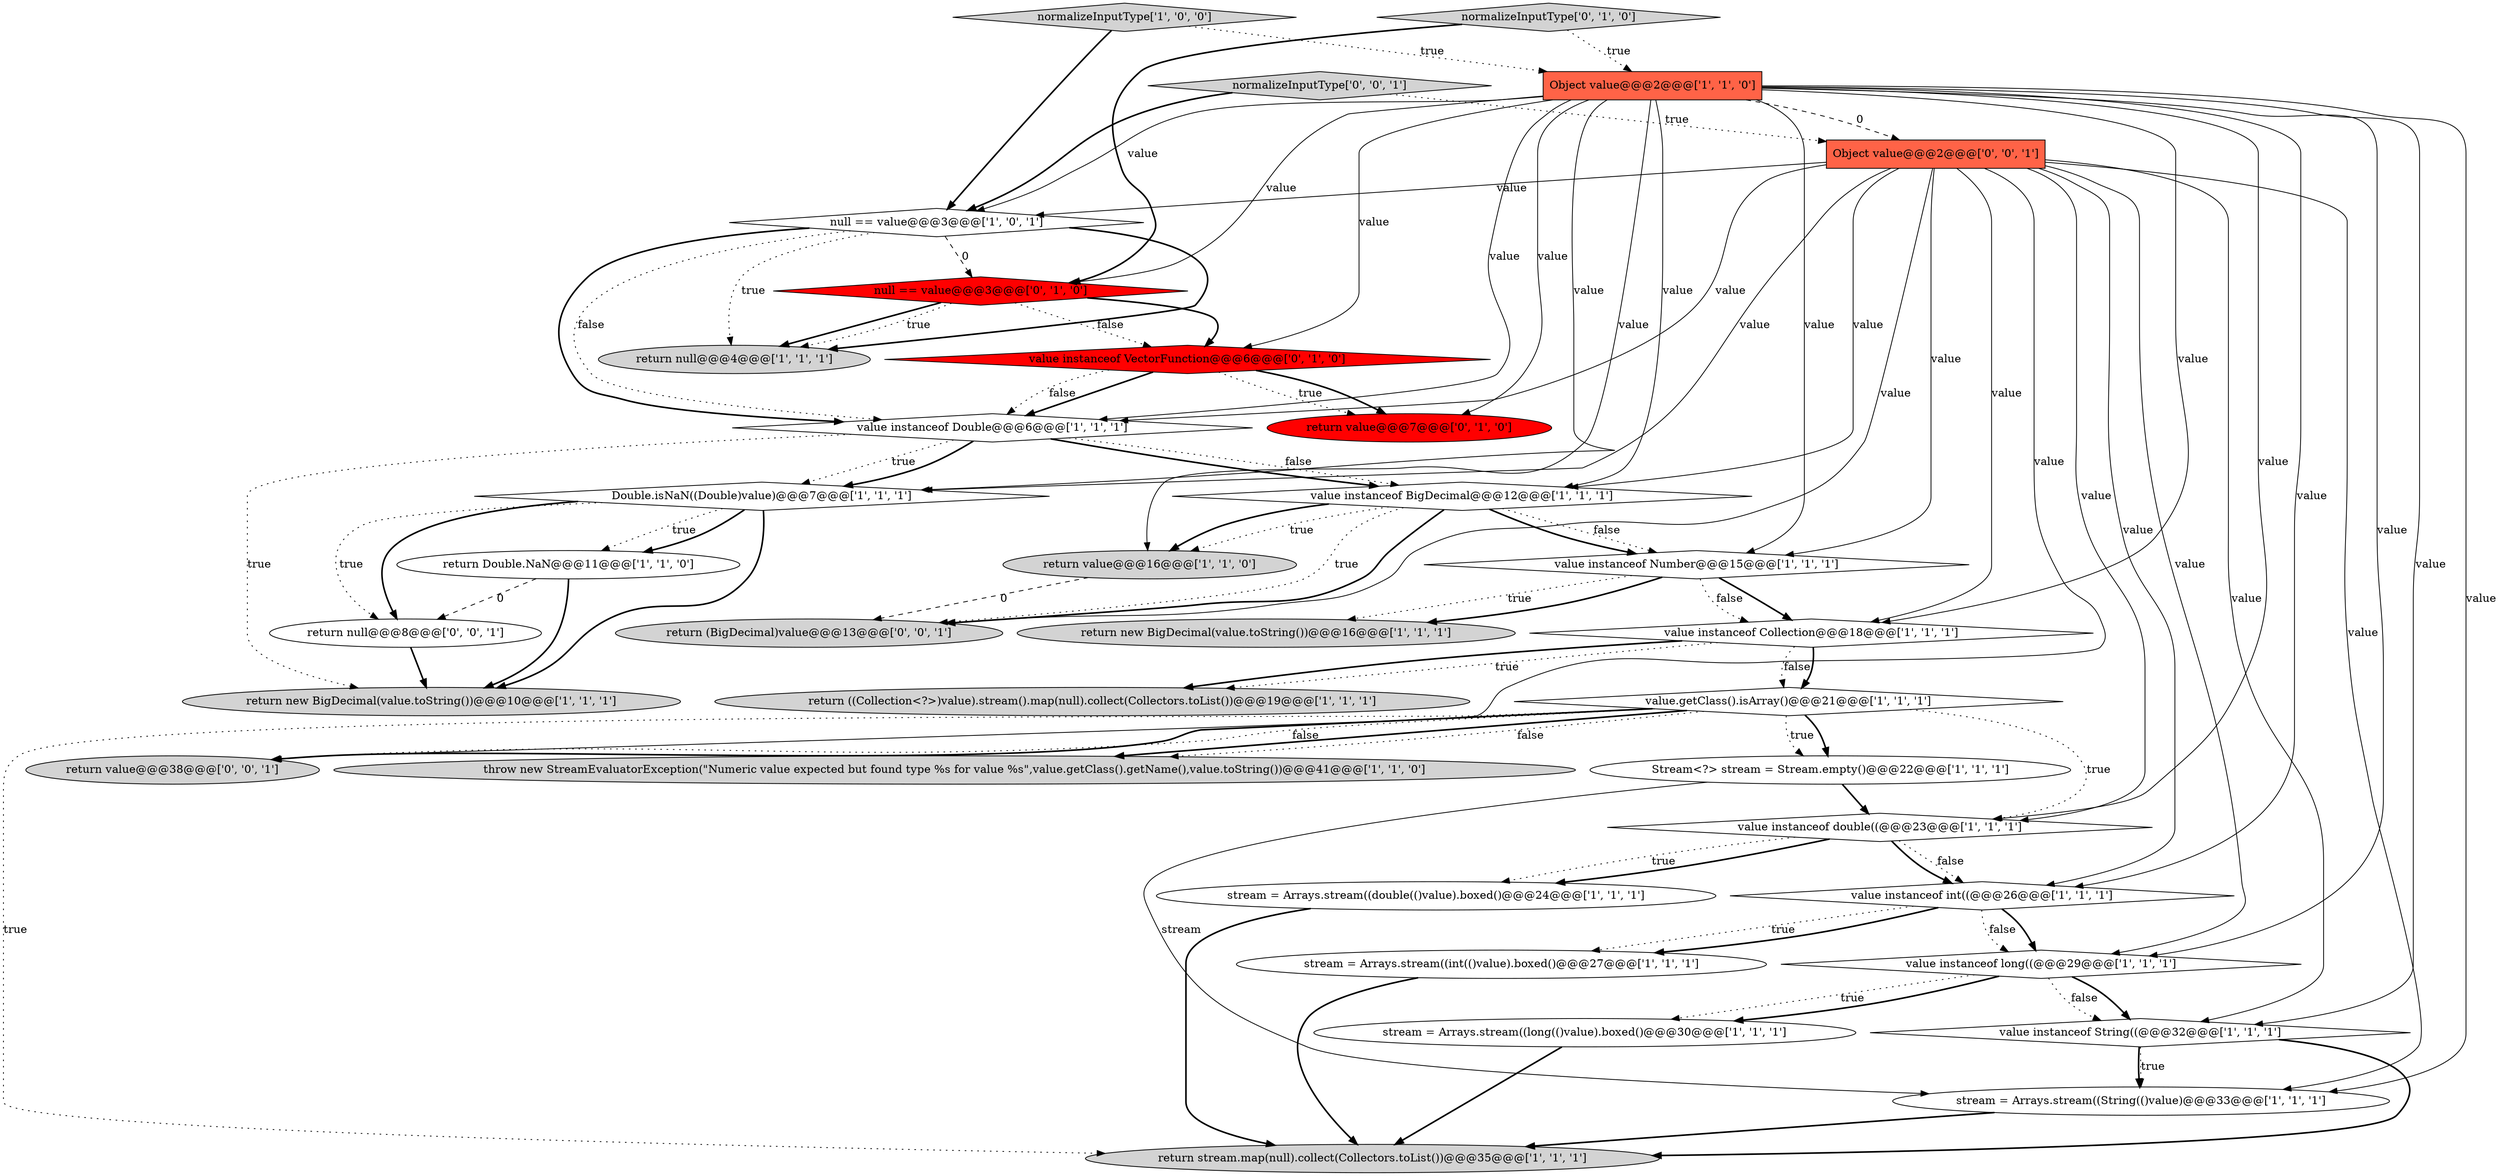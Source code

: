 digraph {
11 [style = filled, label = "value instanceof String((@@@32@@@['1', '1', '1']", fillcolor = white, shape = diamond image = "AAA0AAABBB1BBB"];
8 [style = filled, label = "Stream<?> stream = Stream.empty()@@@22@@@['1', '1', '1']", fillcolor = white, shape = ellipse image = "AAA0AAABBB1BBB"];
27 [style = filled, label = "null == value@@@3@@@['0', '1', '0']", fillcolor = red, shape = diamond image = "AAA1AAABBB2BBB"];
14 [style = filled, label = "stream = Arrays.stream((long(()value).boxed()@@@30@@@['1', '1', '1']", fillcolor = white, shape = ellipse image = "AAA0AAABBB1BBB"];
23 [style = filled, label = "value instanceof Collection@@@18@@@['1', '1', '1']", fillcolor = white, shape = diamond image = "AAA0AAABBB1BBB"];
1 [style = filled, label = "value instanceof int((@@@26@@@['1', '1', '1']", fillcolor = white, shape = diamond image = "AAA0AAABBB1BBB"];
5 [style = filled, label = "return Double.NaN@@@11@@@['1', '1', '0']", fillcolor = white, shape = ellipse image = "AAA0AAABBB1BBB"];
15 [style = filled, label = "value instanceof long((@@@29@@@['1', '1', '1']", fillcolor = white, shape = diamond image = "AAA0AAABBB1BBB"];
0 [style = filled, label = "value instanceof Double@@@6@@@['1', '1', '1']", fillcolor = white, shape = diamond image = "AAA0AAABBB1BBB"];
20 [style = filled, label = "return value@@@16@@@['1', '1', '0']", fillcolor = lightgray, shape = ellipse image = "AAA0AAABBB1BBB"];
17 [style = filled, label = "value instanceof BigDecimal@@@12@@@['1', '1', '1']", fillcolor = white, shape = diamond image = "AAA0AAABBB1BBB"];
28 [style = filled, label = "normalizeInputType['0', '1', '0']", fillcolor = lightgray, shape = diamond image = "AAA0AAABBB2BBB"];
31 [style = filled, label = "return value@@@38@@@['0', '0', '1']", fillcolor = lightgray, shape = ellipse image = "AAA0AAABBB3BBB"];
3 [style = filled, label = "stream = Arrays.stream((double(()value).boxed()@@@24@@@['1', '1', '1']", fillcolor = white, shape = ellipse image = "AAA0AAABBB1BBB"];
34 [style = filled, label = "return (BigDecimal)value@@@13@@@['0', '0', '1']", fillcolor = lightgray, shape = ellipse image = "AAA0AAABBB3BBB"];
19 [style = filled, label = "normalizeInputType['1', '0', '0']", fillcolor = lightgray, shape = diamond image = "AAA0AAABBB1BBB"];
25 [style = filled, label = "stream = Arrays.stream((String(()value)@@@33@@@['1', '1', '1']", fillcolor = white, shape = ellipse image = "AAA0AAABBB1BBB"];
21 [style = filled, label = "return new BigDecimal(value.toString())@@@10@@@['1', '1', '1']", fillcolor = lightgray, shape = ellipse image = "AAA0AAABBB1BBB"];
4 [style = filled, label = "Double.isNaN((Double)value)@@@7@@@['1', '1', '1']", fillcolor = white, shape = diamond image = "AAA0AAABBB1BBB"];
32 [style = filled, label = "normalizeInputType['0', '0', '1']", fillcolor = lightgray, shape = diamond image = "AAA0AAABBB3BBB"];
12 [style = filled, label = "return new BigDecimal(value.toString())@@@16@@@['1', '1', '1']", fillcolor = lightgray, shape = ellipse image = "AAA0AAABBB1BBB"];
33 [style = filled, label = "return null@@@8@@@['0', '0', '1']", fillcolor = white, shape = ellipse image = "AAA0AAABBB3BBB"];
30 [style = filled, label = "Object value@@@2@@@['0', '0', '1']", fillcolor = tomato, shape = box image = "AAA0AAABBB3BBB"];
7 [style = filled, label = "value.getClass().isArray()@@@21@@@['1', '1', '1']", fillcolor = white, shape = diamond image = "AAA0AAABBB1BBB"];
13 [style = filled, label = "return stream.map(null).collect(Collectors.toList())@@@35@@@['1', '1', '1']", fillcolor = lightgray, shape = ellipse image = "AAA0AAABBB1BBB"];
26 [style = filled, label = "value instanceof VectorFunction@@@6@@@['0', '1', '0']", fillcolor = red, shape = diamond image = "AAA1AAABBB2BBB"];
16 [style = filled, label = "throw new StreamEvaluatorException(\"Numeric value expected but found type %s for value %s\",value.getClass().getName(),value.toString())@@@41@@@['1', '1', '0']", fillcolor = lightgray, shape = ellipse image = "AAA0AAABBB1BBB"];
18 [style = filled, label = "value instanceof Number@@@15@@@['1', '1', '1']", fillcolor = white, shape = diamond image = "AAA0AAABBB1BBB"];
6 [style = filled, label = "return null@@@4@@@['1', '1', '1']", fillcolor = lightgray, shape = ellipse image = "AAA0AAABBB1BBB"];
29 [style = filled, label = "return value@@@7@@@['0', '1', '0']", fillcolor = red, shape = ellipse image = "AAA1AAABBB2BBB"];
2 [style = filled, label = "Object value@@@2@@@['1', '1', '0']", fillcolor = tomato, shape = box image = "AAA0AAABBB1BBB"];
22 [style = filled, label = "value instanceof double((@@@23@@@['1', '1', '1']", fillcolor = white, shape = diamond image = "AAA0AAABBB1BBB"];
10 [style = filled, label = "null == value@@@3@@@['1', '0', '1']", fillcolor = white, shape = diamond image = "AAA0AAABBB1BBB"];
24 [style = filled, label = "stream = Arrays.stream((int(()value).boxed()@@@27@@@['1', '1', '1']", fillcolor = white, shape = ellipse image = "AAA0AAABBB1BBB"];
9 [style = filled, label = "return ((Collection<?>)value).stream().map(null).collect(Collectors.toList())@@@19@@@['1', '1', '1']", fillcolor = lightgray, shape = ellipse image = "AAA0AAABBB1BBB"];
23->7 [style = dotted, label="false"];
30->22 [style = solid, label="value"];
30->25 [style = solid, label="value"];
2->27 [style = solid, label="value"];
7->31 [style = bold, label=""];
10->27 [style = dashed, label="0"];
7->8 [style = bold, label=""];
2->22 [style = solid, label="value"];
4->33 [style = dotted, label="true"];
2->1 [style = solid, label="value"];
0->21 [style = dotted, label="true"];
15->11 [style = bold, label=""];
10->0 [style = dotted, label="false"];
7->16 [style = bold, label=""];
32->30 [style = dotted, label="true"];
11->13 [style = bold, label=""];
30->34 [style = solid, label="value"];
17->34 [style = dotted, label="true"];
30->31 [style = solid, label="value"];
11->25 [style = bold, label=""];
2->17 [style = solid, label="value"];
17->20 [style = bold, label=""];
17->20 [style = dotted, label="true"];
10->6 [style = dotted, label="true"];
2->29 [style = solid, label="value"];
0->17 [style = bold, label=""];
7->13 [style = dotted, label="true"];
28->2 [style = dotted, label="true"];
4->21 [style = bold, label=""];
18->12 [style = bold, label=""];
2->26 [style = solid, label="value"];
15->14 [style = dotted, label="true"];
2->30 [style = dashed, label="0"];
32->10 [style = bold, label=""];
23->9 [style = dotted, label="true"];
8->22 [style = bold, label=""];
5->21 [style = bold, label=""];
30->0 [style = solid, label="value"];
26->0 [style = bold, label=""];
17->34 [style = bold, label=""];
30->1 [style = solid, label="value"];
20->34 [style = dashed, label="0"];
10->0 [style = bold, label=""];
5->33 [style = dashed, label="0"];
23->7 [style = bold, label=""];
22->1 [style = dotted, label="false"];
2->11 [style = solid, label="value"];
7->22 [style = dotted, label="true"];
7->8 [style = dotted, label="true"];
2->25 [style = solid, label="value"];
24->13 [style = bold, label=""];
30->18 [style = solid, label="value"];
30->11 [style = solid, label="value"];
27->26 [style = bold, label=""];
4->5 [style = dotted, label="true"];
26->0 [style = dotted, label="false"];
2->18 [style = solid, label="value"];
18->23 [style = bold, label=""];
15->14 [style = bold, label=""];
2->23 [style = solid, label="value"];
0->4 [style = dotted, label="true"];
2->10 [style = solid, label="value"];
19->10 [style = bold, label=""];
0->17 [style = dotted, label="false"];
4->33 [style = bold, label=""];
10->6 [style = bold, label=""];
2->4 [style = solid, label="value"];
2->15 [style = solid, label="value"];
8->25 [style = solid, label="stream"];
15->11 [style = dotted, label="false"];
2->0 [style = solid, label="value"];
7->16 [style = dotted, label="false"];
27->26 [style = dotted, label="false"];
22->3 [style = dotted, label="true"];
22->1 [style = bold, label=""];
14->13 [style = bold, label=""];
4->5 [style = bold, label=""];
30->10 [style = solid, label="value"];
30->15 [style = solid, label="value"];
30->17 [style = solid, label="value"];
18->23 [style = dotted, label="false"];
30->4 [style = solid, label="value"];
25->13 [style = bold, label=""];
19->2 [style = dotted, label="true"];
7->31 [style = dotted, label="false"];
1->15 [style = bold, label=""];
26->29 [style = bold, label=""];
1->24 [style = dotted, label="true"];
1->15 [style = dotted, label="false"];
27->6 [style = bold, label=""];
22->3 [style = bold, label=""];
18->12 [style = dotted, label="true"];
11->25 [style = dotted, label="true"];
0->4 [style = bold, label=""];
1->24 [style = bold, label=""];
17->18 [style = dotted, label="false"];
3->13 [style = bold, label=""];
2->20 [style = solid, label="value"];
26->29 [style = dotted, label="true"];
27->6 [style = dotted, label="true"];
28->27 [style = bold, label=""];
33->21 [style = bold, label=""];
23->9 [style = bold, label=""];
30->23 [style = solid, label="value"];
17->18 [style = bold, label=""];
}
